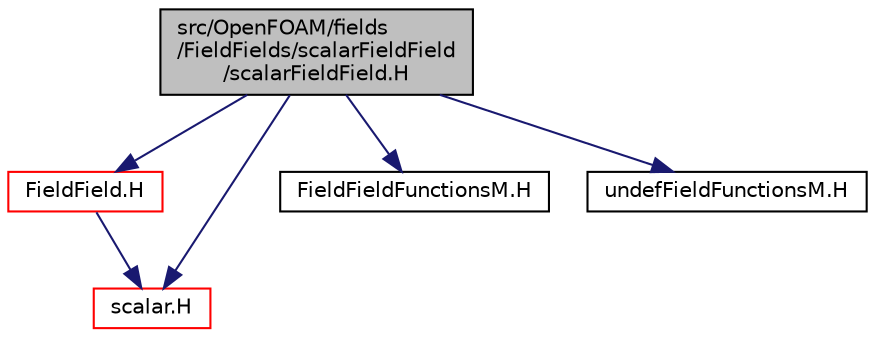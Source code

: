 digraph "src/OpenFOAM/fields/FieldFields/scalarFieldField/scalarFieldField.H"
{
  bgcolor="transparent";
  edge [fontname="Helvetica",fontsize="10",labelfontname="Helvetica",labelfontsize="10"];
  node [fontname="Helvetica",fontsize="10",shape=record];
  Node0 [label="src/OpenFOAM/fields\l/FieldFields/scalarFieldField\l/scalarFieldField.H",height=0.2,width=0.4,color="black", fillcolor="grey75", style="filled", fontcolor="black"];
  Node0 -> Node1 [color="midnightblue",fontsize="10",style="solid",fontname="Helvetica"];
  Node1 [label="FieldField.H",height=0.2,width=0.4,color="red",URL="$a10187.html"];
  Node1 -> Node36 [color="midnightblue",fontsize="10",style="solid",fontname="Helvetica"];
  Node36 [label="scalar.H",height=0.2,width=0.4,color="red",URL="$a13334.html"];
  Node0 -> Node36 [color="midnightblue",fontsize="10",style="solid",fontname="Helvetica"];
  Node0 -> Node75 [color="midnightblue",fontsize="10",style="solid",fontname="Helvetica"];
  Node75 [label="FieldFieldFunctionsM.H",height=0.2,width=0.4,color="black",URL="$a10199.html",tooltip="High performance macro functions for Field<Type> algebra. These expand using either array element acc..."];
  Node0 -> Node76 [color="midnightblue",fontsize="10",style="solid",fontname="Helvetica"];
  Node76 [label="undefFieldFunctionsM.H",height=0.2,width=0.4,color="black",URL="$a10319.html"];
}
